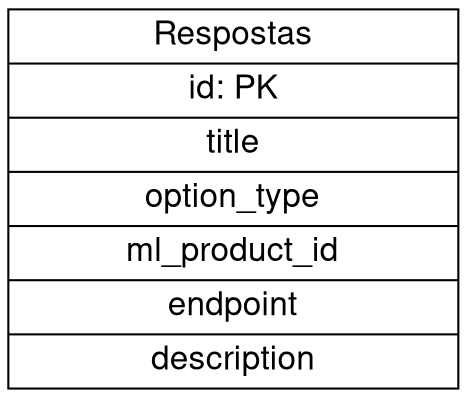 // digraph ERD {
//     node [shape=record];
//     Users [label="{Usuários|id: PK|nome|email|hashed_password|is_active|full_name}"];
//     // Products [label="{Produtos|id: PK|nome|descrição}"];
//     // Questions [label="{Perguntas|id: PK|conteúdo|produto_id: FK}"];
//     Answers [label="{Respostas|id: PK|user_id: FK|title|option_type|ml_product_id|endpoint|description}"];

//     Users -> Answers [label="1:N"];
//     // Products -> Questions [label="1:N"];
//     // Questions -> Answers [label="1:N"];
// }


digraph g {
    fontname="Helvetica,Arial,sans-serif"
    node [fontname="Helvetica,Arial,sans-serif"]
    edge [fontname="Helvetica,Arial,sans-serif"]
    graph [
        rankdir = "LR"
    ];
    node [
        fontsize = "16"
        shape = "ellipse"
        width=3
    ];
    edge [
    ];

    // "Users" [
    //     label = "Usuários|id: PK|nome|email|hashed_password|is_active|full_name"
    //     shape = "record"
    // ];
    "Answers" [
        label = "Respostas|id: PK|title|option_type|ml_product_id|endpoint|description"
        shape = "record"
    ];
 
    // "Users":f0 -> "Answers":f0 [
    //     id = 0
    // ];

}